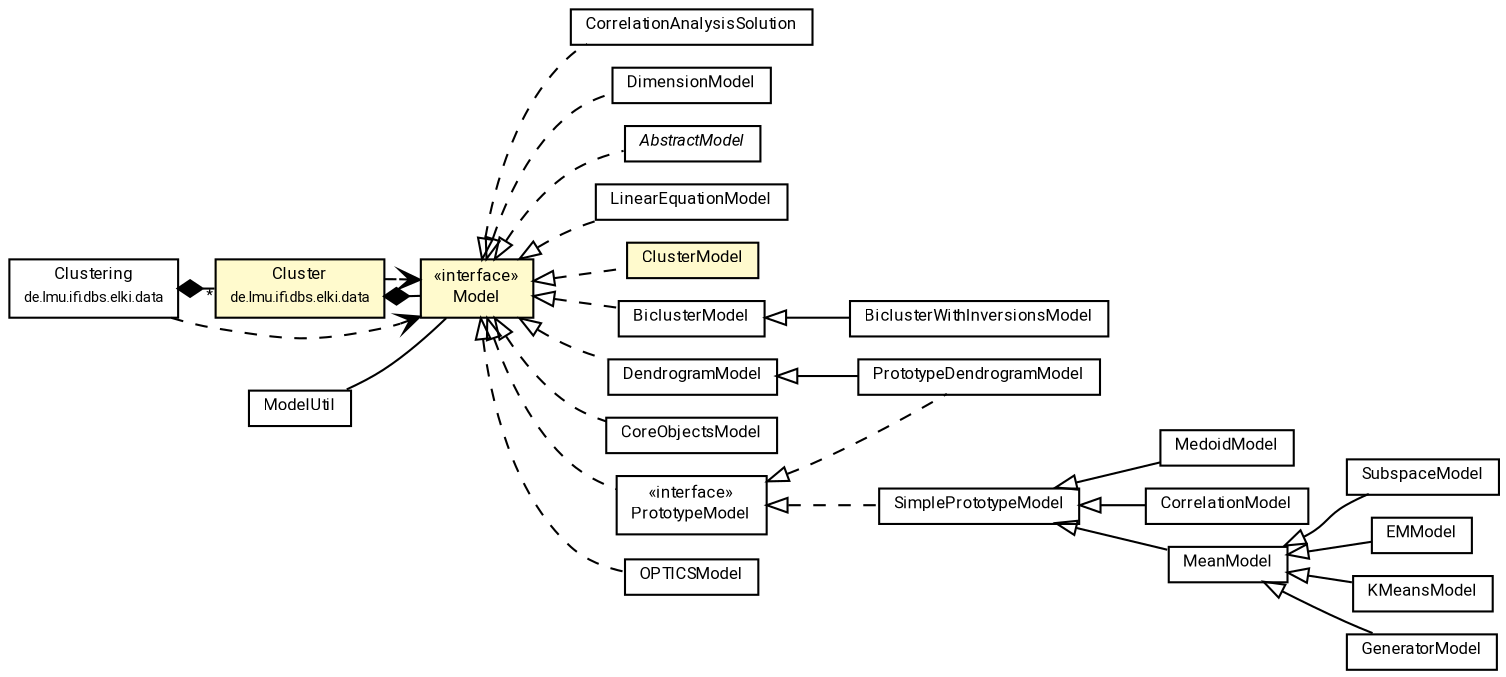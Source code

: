 #!/usr/local/bin/dot
#
# Class diagram 
# Generated by UMLGraph version R5_7_2-60-g0e99a6 (http://www.spinellis.gr/umlgraph/)
#

digraph G {
	graph [fontnames="svg"]
	edge [fontname="Roboto",fontsize=7,labelfontname="Roboto",labelfontsize=7,color="black"];
	node [fontname="Roboto",fontcolor="black",fontsize=8,shape=plaintext,margin=0,width=0,height=0];
	nodesep=0.15;
	ranksep=0.25;
	rankdir=LR;
	// de.lmu.ifi.dbs.elki.data.model.CorrelationAnalysisSolution<V extends de.lmu.ifi.dbs.elki.data.NumberVector>
	c54439 [label=<<table title="de.lmu.ifi.dbs.elki.data.model.CorrelationAnalysisSolution" border="0" cellborder="1" cellspacing="0" cellpadding="2" href="CorrelationAnalysisSolution.html" target="_parent">
		<tr><td><table border="0" cellspacing="0" cellpadding="1">
		<tr><td align="center" balign="center"> <font face="Roboto">CorrelationAnalysisSolution</font> </td></tr>
		</table></td></tr>
		</table>>, URL="CorrelationAnalysisSolution.html"];
	// de.lmu.ifi.dbs.elki.data.Clustering<M extends de.lmu.ifi.dbs.elki.data.model.Model>
	c54920 [label=<<table title="de.lmu.ifi.dbs.elki.data.Clustering" border="0" cellborder="1" cellspacing="0" cellpadding="2" href="../Clustering.html" target="_parent">
		<tr><td><table border="0" cellspacing="0" cellpadding="1">
		<tr><td align="center" balign="center"> <font face="Roboto">Clustering</font> </td></tr>
		<tr><td align="center" balign="center"> <font face="Roboto" point-size="7.0">de.lmu.ifi.dbs.elki.data</font> </td></tr>
		</table></td></tr>
		</table>>, URL="../Clustering.html"];
	// de.lmu.ifi.dbs.elki.data.Cluster<M extends de.lmu.ifi.dbs.elki.data.model.Model>
	c54922 [label=<<table title="de.lmu.ifi.dbs.elki.data.Cluster" border="0" cellborder="1" cellspacing="0" cellpadding="2" bgcolor="LemonChiffon" href="../Cluster.html" target="_parent">
		<tr><td><table border="0" cellspacing="0" cellpadding="1">
		<tr><td align="center" balign="center"> <font face="Roboto">Cluster</font> </td></tr>
		<tr><td align="center" balign="center"> <font face="Roboto" point-size="7.0">de.lmu.ifi.dbs.elki.data</font> </td></tr>
		</table></td></tr>
		</table>>, URL="../Cluster.html"];
	// de.lmu.ifi.dbs.elki.data.model.DimensionModel
	c54923 [label=<<table title="de.lmu.ifi.dbs.elki.data.model.DimensionModel" border="0" cellborder="1" cellspacing="0" cellpadding="2" href="DimensionModel.html" target="_parent">
		<tr><td><table border="0" cellspacing="0" cellpadding="1">
		<tr><td align="center" balign="center"> <font face="Roboto">DimensionModel</font> </td></tr>
		</table></td></tr>
		</table>>, URL="DimensionModel.html"];
	// de.lmu.ifi.dbs.elki.data.model.AbstractModel
	c54924 [label=<<table title="de.lmu.ifi.dbs.elki.data.model.AbstractModel" border="0" cellborder="1" cellspacing="0" cellpadding="2" href="AbstractModel.html" target="_parent">
		<tr><td><table border="0" cellspacing="0" cellpadding="1">
		<tr><td align="center" balign="center"> <font face="Roboto"><i>AbstractModel</i></font> </td></tr>
		</table></td></tr>
		</table>>, URL="AbstractModel.html"];
	// de.lmu.ifi.dbs.elki.data.model.LinearEquationModel
	c54925 [label=<<table title="de.lmu.ifi.dbs.elki.data.model.LinearEquationModel" border="0" cellborder="1" cellspacing="0" cellpadding="2" href="LinearEquationModel.html" target="_parent">
		<tr><td><table border="0" cellspacing="0" cellpadding="1">
		<tr><td align="center" balign="center"> <font face="Roboto">LinearEquationModel</font> </td></tr>
		</table></td></tr>
		</table>>, URL="LinearEquationModel.html"];
	// de.lmu.ifi.dbs.elki.data.model.MedoidModel
	c54926 [label=<<table title="de.lmu.ifi.dbs.elki.data.model.MedoidModel" border="0" cellborder="1" cellspacing="0" cellpadding="2" href="MedoidModel.html" target="_parent">
		<tr><td><table border="0" cellspacing="0" cellpadding="1">
		<tr><td align="center" balign="center"> <font face="Roboto">MedoidModel</font> </td></tr>
		</table></td></tr>
		</table>>, URL="MedoidModel.html"];
	// de.lmu.ifi.dbs.elki.data.model.SubspaceModel
	c54927 [label=<<table title="de.lmu.ifi.dbs.elki.data.model.SubspaceModel" border="0" cellborder="1" cellspacing="0" cellpadding="2" href="SubspaceModel.html" target="_parent">
		<tr><td><table border="0" cellspacing="0" cellpadding="1">
		<tr><td align="center" balign="center"> <font face="Roboto">SubspaceModel</font> </td></tr>
		</table></td></tr>
		</table>>, URL="SubspaceModel.html"];
	// de.lmu.ifi.dbs.elki.data.model.PrototypeDendrogramModel
	c54928 [label=<<table title="de.lmu.ifi.dbs.elki.data.model.PrototypeDendrogramModel" border="0" cellborder="1" cellspacing="0" cellpadding="2" href="PrototypeDendrogramModel.html" target="_parent">
		<tr><td><table border="0" cellspacing="0" cellpadding="1">
		<tr><td align="center" balign="center"> <font face="Roboto">PrototypeDendrogramModel</font> </td></tr>
		</table></td></tr>
		</table>>, URL="PrototypeDendrogramModel.html"];
	// de.lmu.ifi.dbs.elki.data.model.SimplePrototypeModel<V>
	c54929 [label=<<table title="de.lmu.ifi.dbs.elki.data.model.SimplePrototypeModel" border="0" cellborder="1" cellspacing="0" cellpadding="2" href="SimplePrototypeModel.html" target="_parent">
		<tr><td><table border="0" cellspacing="0" cellpadding="1">
		<tr><td align="center" balign="center"> <font face="Roboto">SimplePrototypeModel</font> </td></tr>
		</table></td></tr>
		</table>>, URL="SimplePrototypeModel.html"];
	// de.lmu.ifi.dbs.elki.data.model.ClusterModel
	c54930 [label=<<table title="de.lmu.ifi.dbs.elki.data.model.ClusterModel" border="0" cellborder="1" cellspacing="0" cellpadding="2" bgcolor="LemonChiffon" href="ClusterModel.html" target="_parent">
		<tr><td><table border="0" cellspacing="0" cellpadding="1">
		<tr><td align="center" balign="center"> <font face="Roboto">ClusterModel</font> </td></tr>
		</table></td></tr>
		</table>>, URL="ClusterModel.html"];
	// de.lmu.ifi.dbs.elki.data.model.CorrelationModel
	c54931 [label=<<table title="de.lmu.ifi.dbs.elki.data.model.CorrelationModel" border="0" cellborder="1" cellspacing="0" cellpadding="2" href="CorrelationModel.html" target="_parent">
		<tr><td><table border="0" cellspacing="0" cellpadding="1">
		<tr><td align="center" balign="center"> <font face="Roboto">CorrelationModel</font> </td></tr>
		</table></td></tr>
		</table>>, URL="CorrelationModel.html"];
	// de.lmu.ifi.dbs.elki.data.model.BiclusterModel
	c54932 [label=<<table title="de.lmu.ifi.dbs.elki.data.model.BiclusterModel" border="0" cellborder="1" cellspacing="0" cellpadding="2" href="BiclusterModel.html" target="_parent">
		<tr><td><table border="0" cellspacing="0" cellpadding="1">
		<tr><td align="center" balign="center"> <font face="Roboto">BiclusterModel</font> </td></tr>
		</table></td></tr>
		</table>>, URL="BiclusterModel.html"];
	// de.lmu.ifi.dbs.elki.data.model.DendrogramModel
	c54933 [label=<<table title="de.lmu.ifi.dbs.elki.data.model.DendrogramModel" border="0" cellborder="1" cellspacing="0" cellpadding="2" href="DendrogramModel.html" target="_parent">
		<tr><td><table border="0" cellspacing="0" cellpadding="1">
		<tr><td align="center" balign="center"> <font face="Roboto">DendrogramModel</font> </td></tr>
		</table></td></tr>
		</table>>, URL="DendrogramModel.html"];
	// de.lmu.ifi.dbs.elki.data.model.CoreObjectsModel
	c54934 [label=<<table title="de.lmu.ifi.dbs.elki.data.model.CoreObjectsModel" border="0" cellborder="1" cellspacing="0" cellpadding="2" href="CoreObjectsModel.html" target="_parent">
		<tr><td><table border="0" cellspacing="0" cellpadding="1">
		<tr><td align="center" balign="center"> <font face="Roboto">CoreObjectsModel</font> </td></tr>
		</table></td></tr>
		</table>>, URL="CoreObjectsModel.html"];
	// de.lmu.ifi.dbs.elki.data.model.ModelUtil
	c54935 [label=<<table title="de.lmu.ifi.dbs.elki.data.model.ModelUtil" border="0" cellborder="1" cellspacing="0" cellpadding="2" href="ModelUtil.html" target="_parent">
		<tr><td><table border="0" cellspacing="0" cellpadding="1">
		<tr><td align="center" balign="center"> <font face="Roboto">ModelUtil</font> </td></tr>
		</table></td></tr>
		</table>>, URL="ModelUtil.html"];
	// de.lmu.ifi.dbs.elki.data.model.Model
	c54936 [label=<<table title="de.lmu.ifi.dbs.elki.data.model.Model" border="0" cellborder="1" cellspacing="0" cellpadding="2" bgcolor="LemonChiffon" href="Model.html" target="_parent">
		<tr><td><table border="0" cellspacing="0" cellpadding="1">
		<tr><td align="center" balign="center"> &#171;interface&#187; </td></tr>
		<tr><td align="center" balign="center"> <font face="Roboto">Model</font> </td></tr>
		</table></td></tr>
		</table>>, URL="Model.html"];
	// de.lmu.ifi.dbs.elki.data.model.PrototypeModel<V>
	c54937 [label=<<table title="de.lmu.ifi.dbs.elki.data.model.PrototypeModel" border="0" cellborder="1" cellspacing="0" cellpadding="2" href="PrototypeModel.html" target="_parent">
		<tr><td><table border="0" cellspacing="0" cellpadding="1">
		<tr><td align="center" balign="center"> &#171;interface&#187; </td></tr>
		<tr><td align="center" balign="center"> <font face="Roboto">PrototypeModel</font> </td></tr>
		</table></td></tr>
		</table>>, URL="PrototypeModel.html"];
	// de.lmu.ifi.dbs.elki.data.model.EMModel
	c54938 [label=<<table title="de.lmu.ifi.dbs.elki.data.model.EMModel" border="0" cellborder="1" cellspacing="0" cellpadding="2" href="EMModel.html" target="_parent">
		<tr><td><table border="0" cellspacing="0" cellpadding="1">
		<tr><td align="center" balign="center"> <font face="Roboto">EMModel</font> </td></tr>
		</table></td></tr>
		</table>>, URL="EMModel.html"];
	// de.lmu.ifi.dbs.elki.data.model.BiclusterWithInversionsModel
	c54939 [label=<<table title="de.lmu.ifi.dbs.elki.data.model.BiclusterWithInversionsModel" border="0" cellborder="1" cellspacing="0" cellpadding="2" href="BiclusterWithInversionsModel.html" target="_parent">
		<tr><td><table border="0" cellspacing="0" cellpadding="1">
		<tr><td align="center" balign="center"> <font face="Roboto">BiclusterWithInversionsModel</font> </td></tr>
		</table></td></tr>
		</table>>, URL="BiclusterWithInversionsModel.html"];
	// de.lmu.ifi.dbs.elki.data.model.OPTICSModel
	c54940 [label=<<table title="de.lmu.ifi.dbs.elki.data.model.OPTICSModel" border="0" cellborder="1" cellspacing="0" cellpadding="2" href="OPTICSModel.html" target="_parent">
		<tr><td><table border="0" cellspacing="0" cellpadding="1">
		<tr><td align="center" balign="center"> <font face="Roboto">OPTICSModel</font> </td></tr>
		</table></td></tr>
		</table>>, URL="OPTICSModel.html"];
	// de.lmu.ifi.dbs.elki.data.model.KMeansModel
	c54941 [label=<<table title="de.lmu.ifi.dbs.elki.data.model.KMeansModel" border="0" cellborder="1" cellspacing="0" cellpadding="2" href="KMeansModel.html" target="_parent">
		<tr><td><table border="0" cellspacing="0" cellpadding="1">
		<tr><td align="center" balign="center"> <font face="Roboto">KMeansModel</font> </td></tr>
		</table></td></tr>
		</table>>, URL="KMeansModel.html"];
	// de.lmu.ifi.dbs.elki.data.model.MeanModel
	c54942 [label=<<table title="de.lmu.ifi.dbs.elki.data.model.MeanModel" border="0" cellborder="1" cellspacing="0" cellpadding="2" href="MeanModel.html" target="_parent">
		<tr><td><table border="0" cellspacing="0" cellpadding="1">
		<tr><td align="center" balign="center"> <font face="Roboto">MeanModel</font> </td></tr>
		</table></td></tr>
		</table>>, URL="MeanModel.html"];
	// de.lmu.ifi.dbs.elki.data.model.GeneratorModel
	c56500 [label=<<table title="de.lmu.ifi.dbs.elki.data.model.GeneratorModel" border="0" cellborder="1" cellspacing="0" cellpadding="2" href="GeneratorModel.html" target="_parent">
		<tr><td><table border="0" cellspacing="0" cellpadding="1">
		<tr><td align="center" balign="center"> <font face="Roboto">GeneratorModel</font> </td></tr>
		</table></td></tr>
		</table>>, URL="GeneratorModel.html"];
	// de.lmu.ifi.dbs.elki.data.model.CorrelationAnalysisSolution<V extends de.lmu.ifi.dbs.elki.data.NumberVector> implements de.lmu.ifi.dbs.elki.data.model.Model
	c54936 -> c54439 [arrowtail=empty,style=dashed,dir=back,weight=9];
	// de.lmu.ifi.dbs.elki.data.Clustering<M extends de.lmu.ifi.dbs.elki.data.model.Model> composed de.lmu.ifi.dbs.elki.data.Cluster<M extends de.lmu.ifi.dbs.elki.data.model.Model>
	c54920 -> c54922 [arrowhead=none,arrowtail=diamond,dir=back,weight=6,headlabel="*"];
	// de.lmu.ifi.dbs.elki.data.Cluster<M extends de.lmu.ifi.dbs.elki.data.model.Model> composed de.lmu.ifi.dbs.elki.data.model.Model
	c54922 -> c54936 [arrowhead=none,arrowtail=diamond,dir=back,weight=6];
	// de.lmu.ifi.dbs.elki.data.model.DimensionModel implements de.lmu.ifi.dbs.elki.data.model.Model
	c54936 -> c54923 [arrowtail=empty,style=dashed,dir=back,weight=9];
	// de.lmu.ifi.dbs.elki.data.model.AbstractModel implements de.lmu.ifi.dbs.elki.data.model.Model
	c54936 -> c54924 [arrowtail=empty,style=dashed,dir=back,weight=9];
	// de.lmu.ifi.dbs.elki.data.model.LinearEquationModel implements de.lmu.ifi.dbs.elki.data.model.Model
	c54936 -> c54925 [arrowtail=empty,style=dashed,dir=back,weight=9];
	// de.lmu.ifi.dbs.elki.data.model.MedoidModel extends de.lmu.ifi.dbs.elki.data.model.SimplePrototypeModel<V>
	c54929 -> c54926 [arrowtail=empty,dir=back,weight=10];
	// de.lmu.ifi.dbs.elki.data.model.SubspaceModel extends de.lmu.ifi.dbs.elki.data.model.MeanModel
	c54942 -> c54927 [arrowtail=empty,dir=back,weight=10];
	// de.lmu.ifi.dbs.elki.data.model.PrototypeDendrogramModel extends de.lmu.ifi.dbs.elki.data.model.DendrogramModel
	c54933 -> c54928 [arrowtail=empty,dir=back,weight=10];
	// de.lmu.ifi.dbs.elki.data.model.PrototypeDendrogramModel implements de.lmu.ifi.dbs.elki.data.model.PrototypeModel<V>
	c54937 -> c54928 [arrowtail=empty,style=dashed,dir=back,weight=9];
	// de.lmu.ifi.dbs.elki.data.model.SimplePrototypeModel<V> implements de.lmu.ifi.dbs.elki.data.model.PrototypeModel<V>
	c54937 -> c54929 [arrowtail=empty,style=dashed,dir=back,weight=9];
	// de.lmu.ifi.dbs.elki.data.model.ClusterModel implements de.lmu.ifi.dbs.elki.data.model.Model
	c54936 -> c54930 [arrowtail=empty,style=dashed,dir=back,weight=9];
	// de.lmu.ifi.dbs.elki.data.model.CorrelationModel extends de.lmu.ifi.dbs.elki.data.model.SimplePrototypeModel<V>
	c54929 -> c54931 [arrowtail=empty,dir=back,weight=10];
	// de.lmu.ifi.dbs.elki.data.model.BiclusterModel implements de.lmu.ifi.dbs.elki.data.model.Model
	c54936 -> c54932 [arrowtail=empty,style=dashed,dir=back,weight=9];
	// de.lmu.ifi.dbs.elki.data.model.DendrogramModel implements de.lmu.ifi.dbs.elki.data.model.Model
	c54936 -> c54933 [arrowtail=empty,style=dashed,dir=back,weight=9];
	// de.lmu.ifi.dbs.elki.data.model.CoreObjectsModel implements de.lmu.ifi.dbs.elki.data.model.Model
	c54936 -> c54934 [arrowtail=empty,style=dashed,dir=back,weight=9];
	// de.lmu.ifi.dbs.elki.data.model.ModelUtil assoc de.lmu.ifi.dbs.elki.data.model.Model
	c54935 -> c54936 [arrowhead=none,weight=2];
	// de.lmu.ifi.dbs.elki.data.model.PrototypeModel<V> implements de.lmu.ifi.dbs.elki.data.model.Model
	c54936 -> c54937 [arrowtail=empty,style=dashed,dir=back,weight=9];
	// de.lmu.ifi.dbs.elki.data.model.EMModel extends de.lmu.ifi.dbs.elki.data.model.MeanModel
	c54942 -> c54938 [arrowtail=empty,dir=back,weight=10];
	// de.lmu.ifi.dbs.elki.data.model.BiclusterWithInversionsModel extends de.lmu.ifi.dbs.elki.data.model.BiclusterModel
	c54932 -> c54939 [arrowtail=empty,dir=back,weight=10];
	// de.lmu.ifi.dbs.elki.data.model.OPTICSModel implements de.lmu.ifi.dbs.elki.data.model.Model
	c54936 -> c54940 [arrowtail=empty,style=dashed,dir=back,weight=9];
	// de.lmu.ifi.dbs.elki.data.model.KMeansModel extends de.lmu.ifi.dbs.elki.data.model.MeanModel
	c54942 -> c54941 [arrowtail=empty,dir=back,weight=10];
	// de.lmu.ifi.dbs.elki.data.model.MeanModel extends de.lmu.ifi.dbs.elki.data.model.SimplePrototypeModel<V>
	c54929 -> c54942 [arrowtail=empty,dir=back,weight=10];
	// de.lmu.ifi.dbs.elki.data.model.GeneratorModel extends de.lmu.ifi.dbs.elki.data.model.MeanModel
	c54942 -> c56500 [arrowtail=empty,dir=back,weight=10];
	// de.lmu.ifi.dbs.elki.data.Clustering<M extends de.lmu.ifi.dbs.elki.data.model.Model> depend de.lmu.ifi.dbs.elki.data.model.Model
	c54920 -> c54936 [arrowhead=open,style=dashed,weight=0];
	// de.lmu.ifi.dbs.elki.data.Cluster<M extends de.lmu.ifi.dbs.elki.data.model.Model> depend de.lmu.ifi.dbs.elki.data.model.Model
	c54922 -> c54936 [arrowhead=open,style=dashed,weight=0];
}

